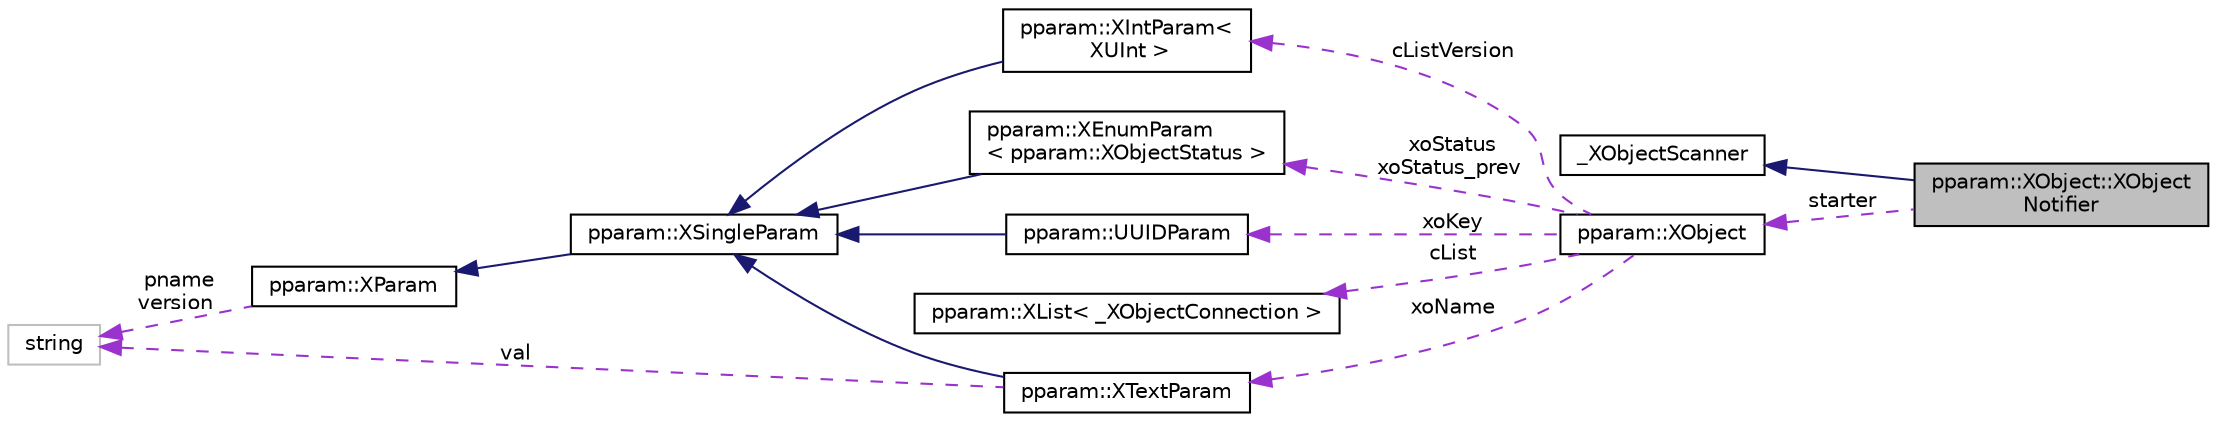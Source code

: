 digraph "pparam::XObject::XObjectNotifier"
{
 // LATEX_PDF_SIZE
  edge [fontname="Helvetica",fontsize="10",labelfontname="Helvetica",labelfontsize="10"];
  node [fontname="Helvetica",fontsize="10",shape=record];
  rankdir="LR";
  Node1 [label="pparam::XObject::XObject\lNotifier",height=0.2,width=0.4,color="black", fillcolor="grey75", style="filled", fontcolor="black",tooltip=" "];
  Node2 -> Node1 [dir="back",color="midnightblue",fontsize="10",style="solid",fontname="Helvetica"];
  Node2 [label="_XObjectScanner",height=0.2,width=0.4,color="black", fillcolor="white", style="filled",URL="$classpparam_1_1XObjectScanner.html",tooltip=" "];
  Node3 -> Node1 [dir="back",color="darkorchid3",fontsize="10",style="dashed",label=" starter" ,fontname="Helvetica"];
  Node3 [label="pparam::XObject",height=0.2,width=0.4,color="black", fillcolor="white", style="filled",URL="$classpparam_1_1XObject.html",tooltip=" "];
  Node4 -> Node3 [dir="back",color="darkorchid3",fontsize="10",style="dashed",label=" xoKey" ,fontname="Helvetica"];
  Node4 [label="pparam::UUIDParam",height=0.2,width=0.4,color="black", fillcolor="white", style="filled",URL="$classpparam_1_1UUIDParam.html",tooltip=" "];
  Node5 -> Node4 [dir="back",color="midnightblue",fontsize="10",style="solid",fontname="Helvetica"];
  Node5 [label="pparam::XSingleParam",height=0.2,width=0.4,color="black", fillcolor="white", style="filled",URL="$classpparam_1_1XSingleParam.html",tooltip=" "];
  Node6 -> Node5 [dir="back",color="midnightblue",fontsize="10",style="solid",fontname="Helvetica"];
  Node6 [label="pparam::XParam",height=0.2,width=0.4,color="black", fillcolor="white", style="filled",URL="$classpparam_1_1XParam.html",tooltip=" "];
  Node7 -> Node6 [dir="back",color="darkorchid3",fontsize="10",style="dashed",label=" pname\nversion" ,fontname="Helvetica"];
  Node7 [label="string",height=0.2,width=0.4,color="grey75", fillcolor="white", style="filled",tooltip=" "];
  Node8 -> Node3 [dir="back",color="darkorchid3",fontsize="10",style="dashed",label=" xoName" ,fontname="Helvetica"];
  Node8 [label="pparam::XTextParam",height=0.2,width=0.4,color="black", fillcolor="white", style="filled",URL="$classpparam_1_1XTextParam.html",tooltip=" "];
  Node5 -> Node8 [dir="back",color="midnightblue",fontsize="10",style="solid",fontname="Helvetica"];
  Node7 -> Node8 [dir="back",color="darkorchid3",fontsize="10",style="dashed",label=" val" ,fontname="Helvetica"];
  Node9 -> Node3 [dir="back",color="darkorchid3",fontsize="10",style="dashed",label=" cListVersion" ,fontname="Helvetica"];
  Node9 [label="pparam::XIntParam\<\l XUInt \>",height=0.2,width=0.4,color="black", fillcolor="white", style="filled",URL="$classpparam_1_1XIntParam.html",tooltip=" "];
  Node5 -> Node9 [dir="back",color="midnightblue",fontsize="10",style="solid",fontname="Helvetica"];
  Node10 -> Node3 [dir="back",color="darkorchid3",fontsize="10",style="dashed",label=" cList" ,fontname="Helvetica"];
  Node10 [label="pparam::XList\< _XObjectConnection \>",height=0.2,width=0.4,color="black", fillcolor="white", style="filled",URL="$classpparam_1_1XList.html",tooltip=" "];
  Node11 -> Node3 [dir="back",color="darkorchid3",fontsize="10",style="dashed",label=" xoStatus\nxoStatus_prev" ,fontname="Helvetica"];
  Node11 [label="pparam::XEnumParam\l\< pparam::XObjectStatus \>",height=0.2,width=0.4,color="black", fillcolor="white", style="filled",URL="$classpparam_1_1XEnumParam.html",tooltip=" "];
  Node5 -> Node11 [dir="back",color="midnightblue",fontsize="10",style="solid",fontname="Helvetica"];
}
